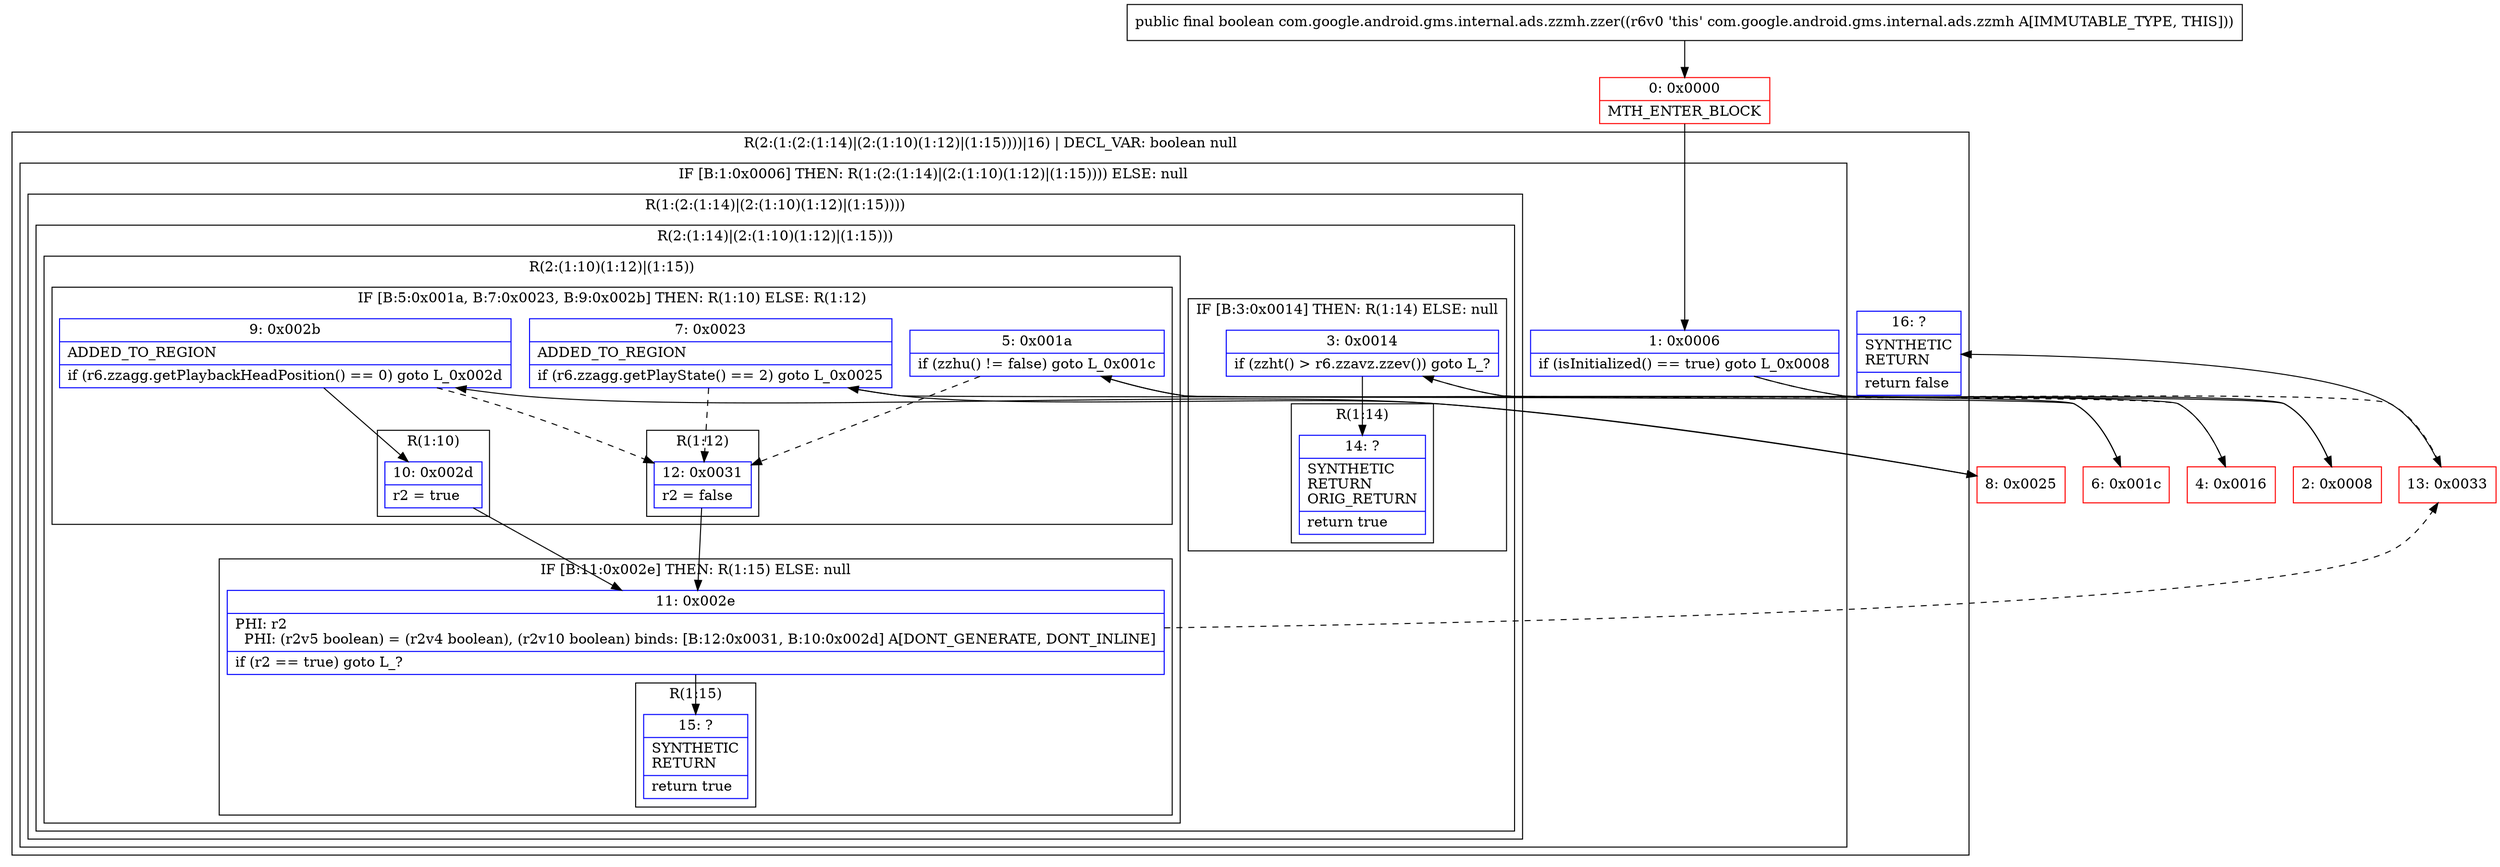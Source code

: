 digraph "CFG forcom.google.android.gms.internal.ads.zzmh.zzer()Z" {
subgraph cluster_Region_270933906 {
label = "R(2:(1:(2:(1:14)|(2:(1:10)(1:12)|(1:15))))|16) | DECL_VAR: boolean null\l";
node [shape=record,color=blue];
subgraph cluster_IfRegion_541012991 {
label = "IF [B:1:0x0006] THEN: R(1:(2:(1:14)|(2:(1:10)(1:12)|(1:15)))) ELSE: null";
node [shape=record,color=blue];
Node_1 [shape=record,label="{1\:\ 0x0006|if (isInitialized() == true) goto L_0x0008\l}"];
subgraph cluster_Region_1445547278 {
label = "R(1:(2:(1:14)|(2:(1:10)(1:12)|(1:15))))";
node [shape=record,color=blue];
subgraph cluster_Region_1756686839 {
label = "R(2:(1:14)|(2:(1:10)(1:12)|(1:15)))";
node [shape=record,color=blue];
subgraph cluster_IfRegion_1221501436 {
label = "IF [B:3:0x0014] THEN: R(1:14) ELSE: null";
node [shape=record,color=blue];
Node_3 [shape=record,label="{3\:\ 0x0014|if (zzht() \> r6.zzavz.zzev()) goto L_?\l}"];
subgraph cluster_Region_297255889 {
label = "R(1:14)";
node [shape=record,color=blue];
Node_14 [shape=record,label="{14\:\ ?|SYNTHETIC\lRETURN\lORIG_RETURN\l|return true\l}"];
}
}
subgraph cluster_Region_233483732 {
label = "R(2:(1:10)(1:12)|(1:15))";
node [shape=record,color=blue];
subgraph cluster_IfRegion_1113462479 {
label = "IF [B:5:0x001a, B:7:0x0023, B:9:0x002b] THEN: R(1:10) ELSE: R(1:12)";
node [shape=record,color=blue];
Node_5 [shape=record,label="{5\:\ 0x001a|if (zzhu() != false) goto L_0x001c\l}"];
Node_7 [shape=record,label="{7\:\ 0x0023|ADDED_TO_REGION\l|if (r6.zzagg.getPlayState() == 2) goto L_0x0025\l}"];
Node_9 [shape=record,label="{9\:\ 0x002b|ADDED_TO_REGION\l|if (r6.zzagg.getPlaybackHeadPosition() == 0) goto L_0x002d\l}"];
subgraph cluster_Region_248423776 {
label = "R(1:10)";
node [shape=record,color=blue];
Node_10 [shape=record,label="{10\:\ 0x002d|r2 = true\l}"];
}
subgraph cluster_Region_1682697968 {
label = "R(1:12)";
node [shape=record,color=blue];
Node_12 [shape=record,label="{12\:\ 0x0031|r2 = false\l}"];
}
}
subgraph cluster_IfRegion_2141359673 {
label = "IF [B:11:0x002e] THEN: R(1:15) ELSE: null";
node [shape=record,color=blue];
Node_11 [shape=record,label="{11\:\ 0x002e|PHI: r2 \l  PHI: (r2v5 boolean) = (r2v4 boolean), (r2v10 boolean) binds: [B:12:0x0031, B:10:0x002d] A[DONT_GENERATE, DONT_INLINE]\l|if (r2 == true) goto L_?\l}"];
subgraph cluster_Region_1344566103 {
label = "R(1:15)";
node [shape=record,color=blue];
Node_15 [shape=record,label="{15\:\ ?|SYNTHETIC\lRETURN\l|return true\l}"];
}
}
}
}
}
}
Node_16 [shape=record,label="{16\:\ ?|SYNTHETIC\lRETURN\l|return false\l}"];
}
Node_0 [shape=record,color=red,label="{0\:\ 0x0000|MTH_ENTER_BLOCK\l}"];
Node_2 [shape=record,color=red,label="{2\:\ 0x0008}"];
Node_4 [shape=record,color=red,label="{4\:\ 0x0016}"];
Node_6 [shape=record,color=red,label="{6\:\ 0x001c}"];
Node_8 [shape=record,color=red,label="{8\:\ 0x0025}"];
Node_13 [shape=record,color=red,label="{13\:\ 0x0033}"];
MethodNode[shape=record,label="{public final boolean com.google.android.gms.internal.ads.zzmh.zzer((r6v0 'this' com.google.android.gms.internal.ads.zzmh A[IMMUTABLE_TYPE, THIS])) }"];
MethodNode -> Node_0;
Node_1 -> Node_2;
Node_1 -> Node_13[style=dashed];
Node_3 -> Node_4[style=dashed];
Node_3 -> Node_14;
Node_5 -> Node_6;
Node_5 -> Node_12[style=dashed];
Node_7 -> Node_8;
Node_7 -> Node_12[style=dashed];
Node_9 -> Node_10;
Node_9 -> Node_12[style=dashed];
Node_10 -> Node_11;
Node_12 -> Node_11;
Node_11 -> Node_13[style=dashed];
Node_11 -> Node_15;
Node_0 -> Node_1;
Node_2 -> Node_3;
Node_4 -> Node_5;
Node_6 -> Node_7;
Node_8 -> Node_9;
Node_13 -> Node_16;
}

